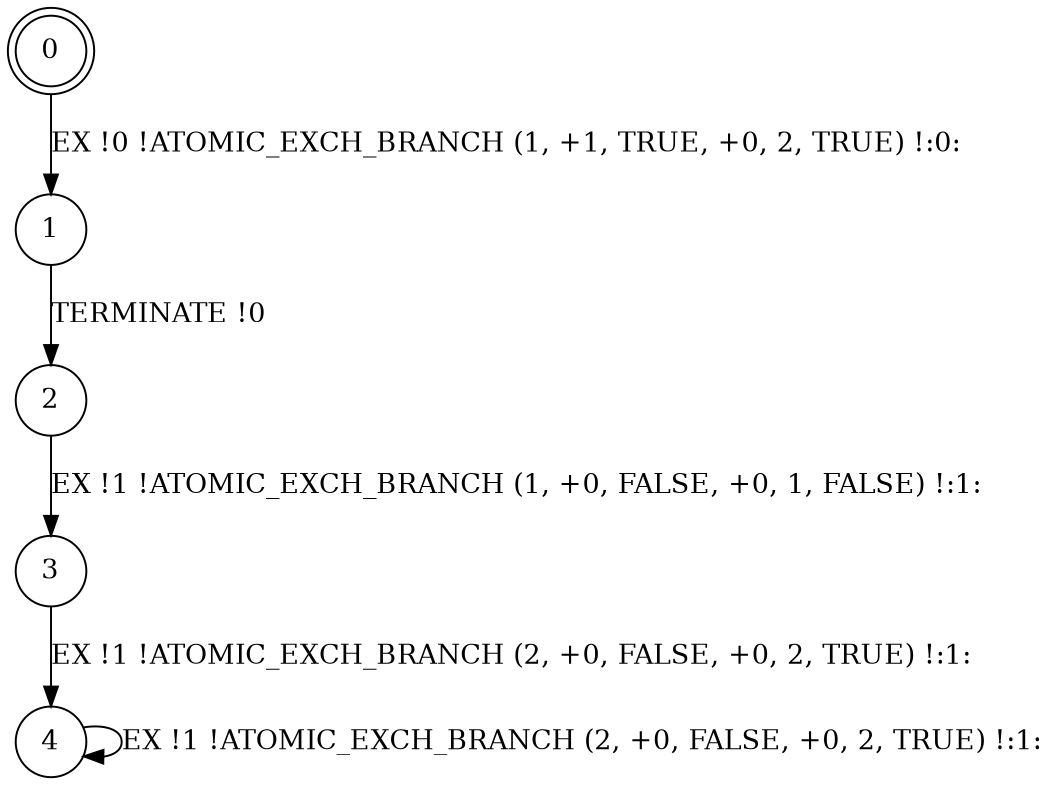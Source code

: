 digraph BCG {
size = "7, 10.5";
center = TRUE;
node [shape = circle];
0 [peripheries = 2];
0 -> 1 [label = "EX !0 !ATOMIC_EXCH_BRANCH (1, +1, TRUE, +0, 2, TRUE) !:0:"];
1 -> 2 [label = "TERMINATE !0"];
2 -> 3 [label = "EX !1 !ATOMIC_EXCH_BRANCH (1, +0, FALSE, +0, 1, FALSE) !:1:"];
3 -> 4 [label = "EX !1 !ATOMIC_EXCH_BRANCH (2, +0, FALSE, +0, 2, TRUE) !:1:"];
4 -> 4 [label = "EX !1 !ATOMIC_EXCH_BRANCH (2, +0, FALSE, +0, 2, TRUE) !:1:"];
}
